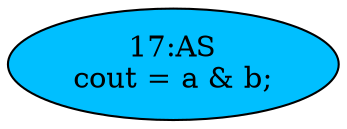 strict digraph "" {
	node [label="\N"];
	"17:AS"	[ast="<pyverilog.vparser.ast.Assign object at 0x7f8a645dd410>",
		def_var="['cout']",
		fillcolor=deepskyblue,
		label="17:AS
cout = a & b;",
		statements="[]",
		style=filled,
		typ=Assign,
		use_var="['a', 'b']"];
}
